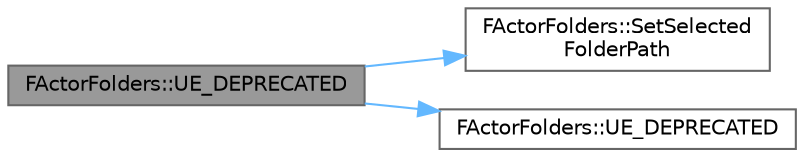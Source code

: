 digraph "FActorFolders::UE_DEPRECATED"
{
 // INTERACTIVE_SVG=YES
 // LATEX_PDF_SIZE
  bgcolor="transparent";
  edge [fontname=Helvetica,fontsize=10,labelfontname=Helvetica,labelfontsize=10];
  node [fontname=Helvetica,fontsize=10,shape=box,height=0.2,width=0.4];
  rankdir="LR";
  Node1 [id="Node000001",label="FActorFolders::UE_DEPRECATED",height=0.2,width=0.4,color="gray40", fillcolor="grey60", style="filled", fontcolor="black",tooltip=" "];
  Node1 -> Node2 [id="edge1_Node000001_Node000002",color="steelblue1",style="solid",tooltip=" "];
  Node2 [id="Node000002",label="FActorFolders::SetSelected\lFolderPath",height=0.2,width=0.4,color="grey40", fillcolor="white", style="filled",URL="$df/d33/structFActorFolders.html#a800c5b2a2bd62195fcdc6e9c54c72cfd",tooltip="Sets the folder path for all the selected actors."];
  Node1 -> Node3 [id="edge2_Node000001_Node000003",color="steelblue1",style="solid",tooltip=" "];
  Node3 [id="Node000003",label="FActorFolders::UE_DEPRECATED",height=0.2,width=0.4,color="grey40", fillcolor="white", style="filled",URL="$df/d33/structFActorFolders.html#a818de138285bc65b1cbc92ace50f7431",tooltip=" "];
}
